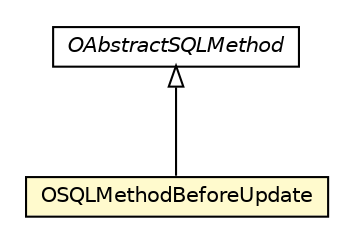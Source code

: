#!/usr/local/bin/dot
#
# Class diagram 
# Generated by UMLGraph version R5_6-24-gf6e263 (http://www.umlgraph.org/)
#

digraph G {
	edge [fontname="Helvetica",fontsize=10,labelfontname="Helvetica",labelfontsize=10];
	node [fontname="Helvetica",fontsize=10,shape=plaintext];
	nodesep=0.25;
	ranksep=0.5;
	// com.orientechnologies.orient.core.sql.method.misc.OAbstractSQLMethod
	c6041031 [label=<<table title="com.orientechnologies.orient.core.sql.method.misc.OAbstractSQLMethod" border="0" cellborder="1" cellspacing="0" cellpadding="2" port="p" href="../../method/misc/OAbstractSQLMethod.html">
		<tr><td><table border="0" cellspacing="0" cellpadding="1">
<tr><td align="center" balign="center"><font face="Helvetica-Oblique"> OAbstractSQLMethod </font></td></tr>
		</table></td></tr>
		</table>>, URL="../../method/misc/OAbstractSQLMethod.html", fontname="Helvetica", fontcolor="black", fontsize=10.0];
	// com.orientechnologies.orient.core.sql.functions.conversion.OSQLMethodBeforeUpdate
	c6041085 [label=<<table title="com.orientechnologies.orient.core.sql.functions.conversion.OSQLMethodBeforeUpdate" border="0" cellborder="1" cellspacing="0" cellpadding="2" port="p" bgcolor="lemonChiffon" href="./OSQLMethodBeforeUpdate.html">
		<tr><td><table border="0" cellspacing="0" cellpadding="1">
<tr><td align="center" balign="center"> OSQLMethodBeforeUpdate </td></tr>
		</table></td></tr>
		</table>>, URL="./OSQLMethodBeforeUpdate.html", fontname="Helvetica", fontcolor="black", fontsize=10.0];
	//com.orientechnologies.orient.core.sql.functions.conversion.OSQLMethodBeforeUpdate extends com.orientechnologies.orient.core.sql.method.misc.OAbstractSQLMethod
	c6041031:p -> c6041085:p [dir=back,arrowtail=empty];
}

